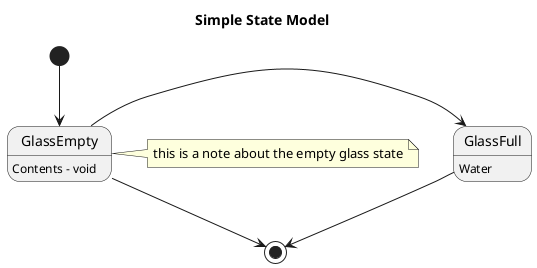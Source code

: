 @startuml Simple_State

title Simple State Model
[*] --> GlassEmpty
GlassEmpty --> [*]
GlassEmpty : Contents - void

GlassEmpty -> GlassFull
GlassFull : Water
GlassFull --> [*]

note right of GlassEmpty
this is a note about the empty glass state
end note

@enduml